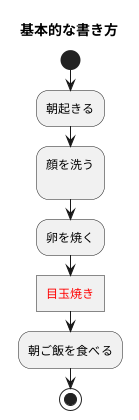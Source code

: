@startuml アクティビティ図
title 基本的な書き方
start
:朝起きる;
:顔を洗う
;
:卵を焼く;
:<color:Red>目玉焼き]
:朝ご飯を食べる;
stop
@enduml